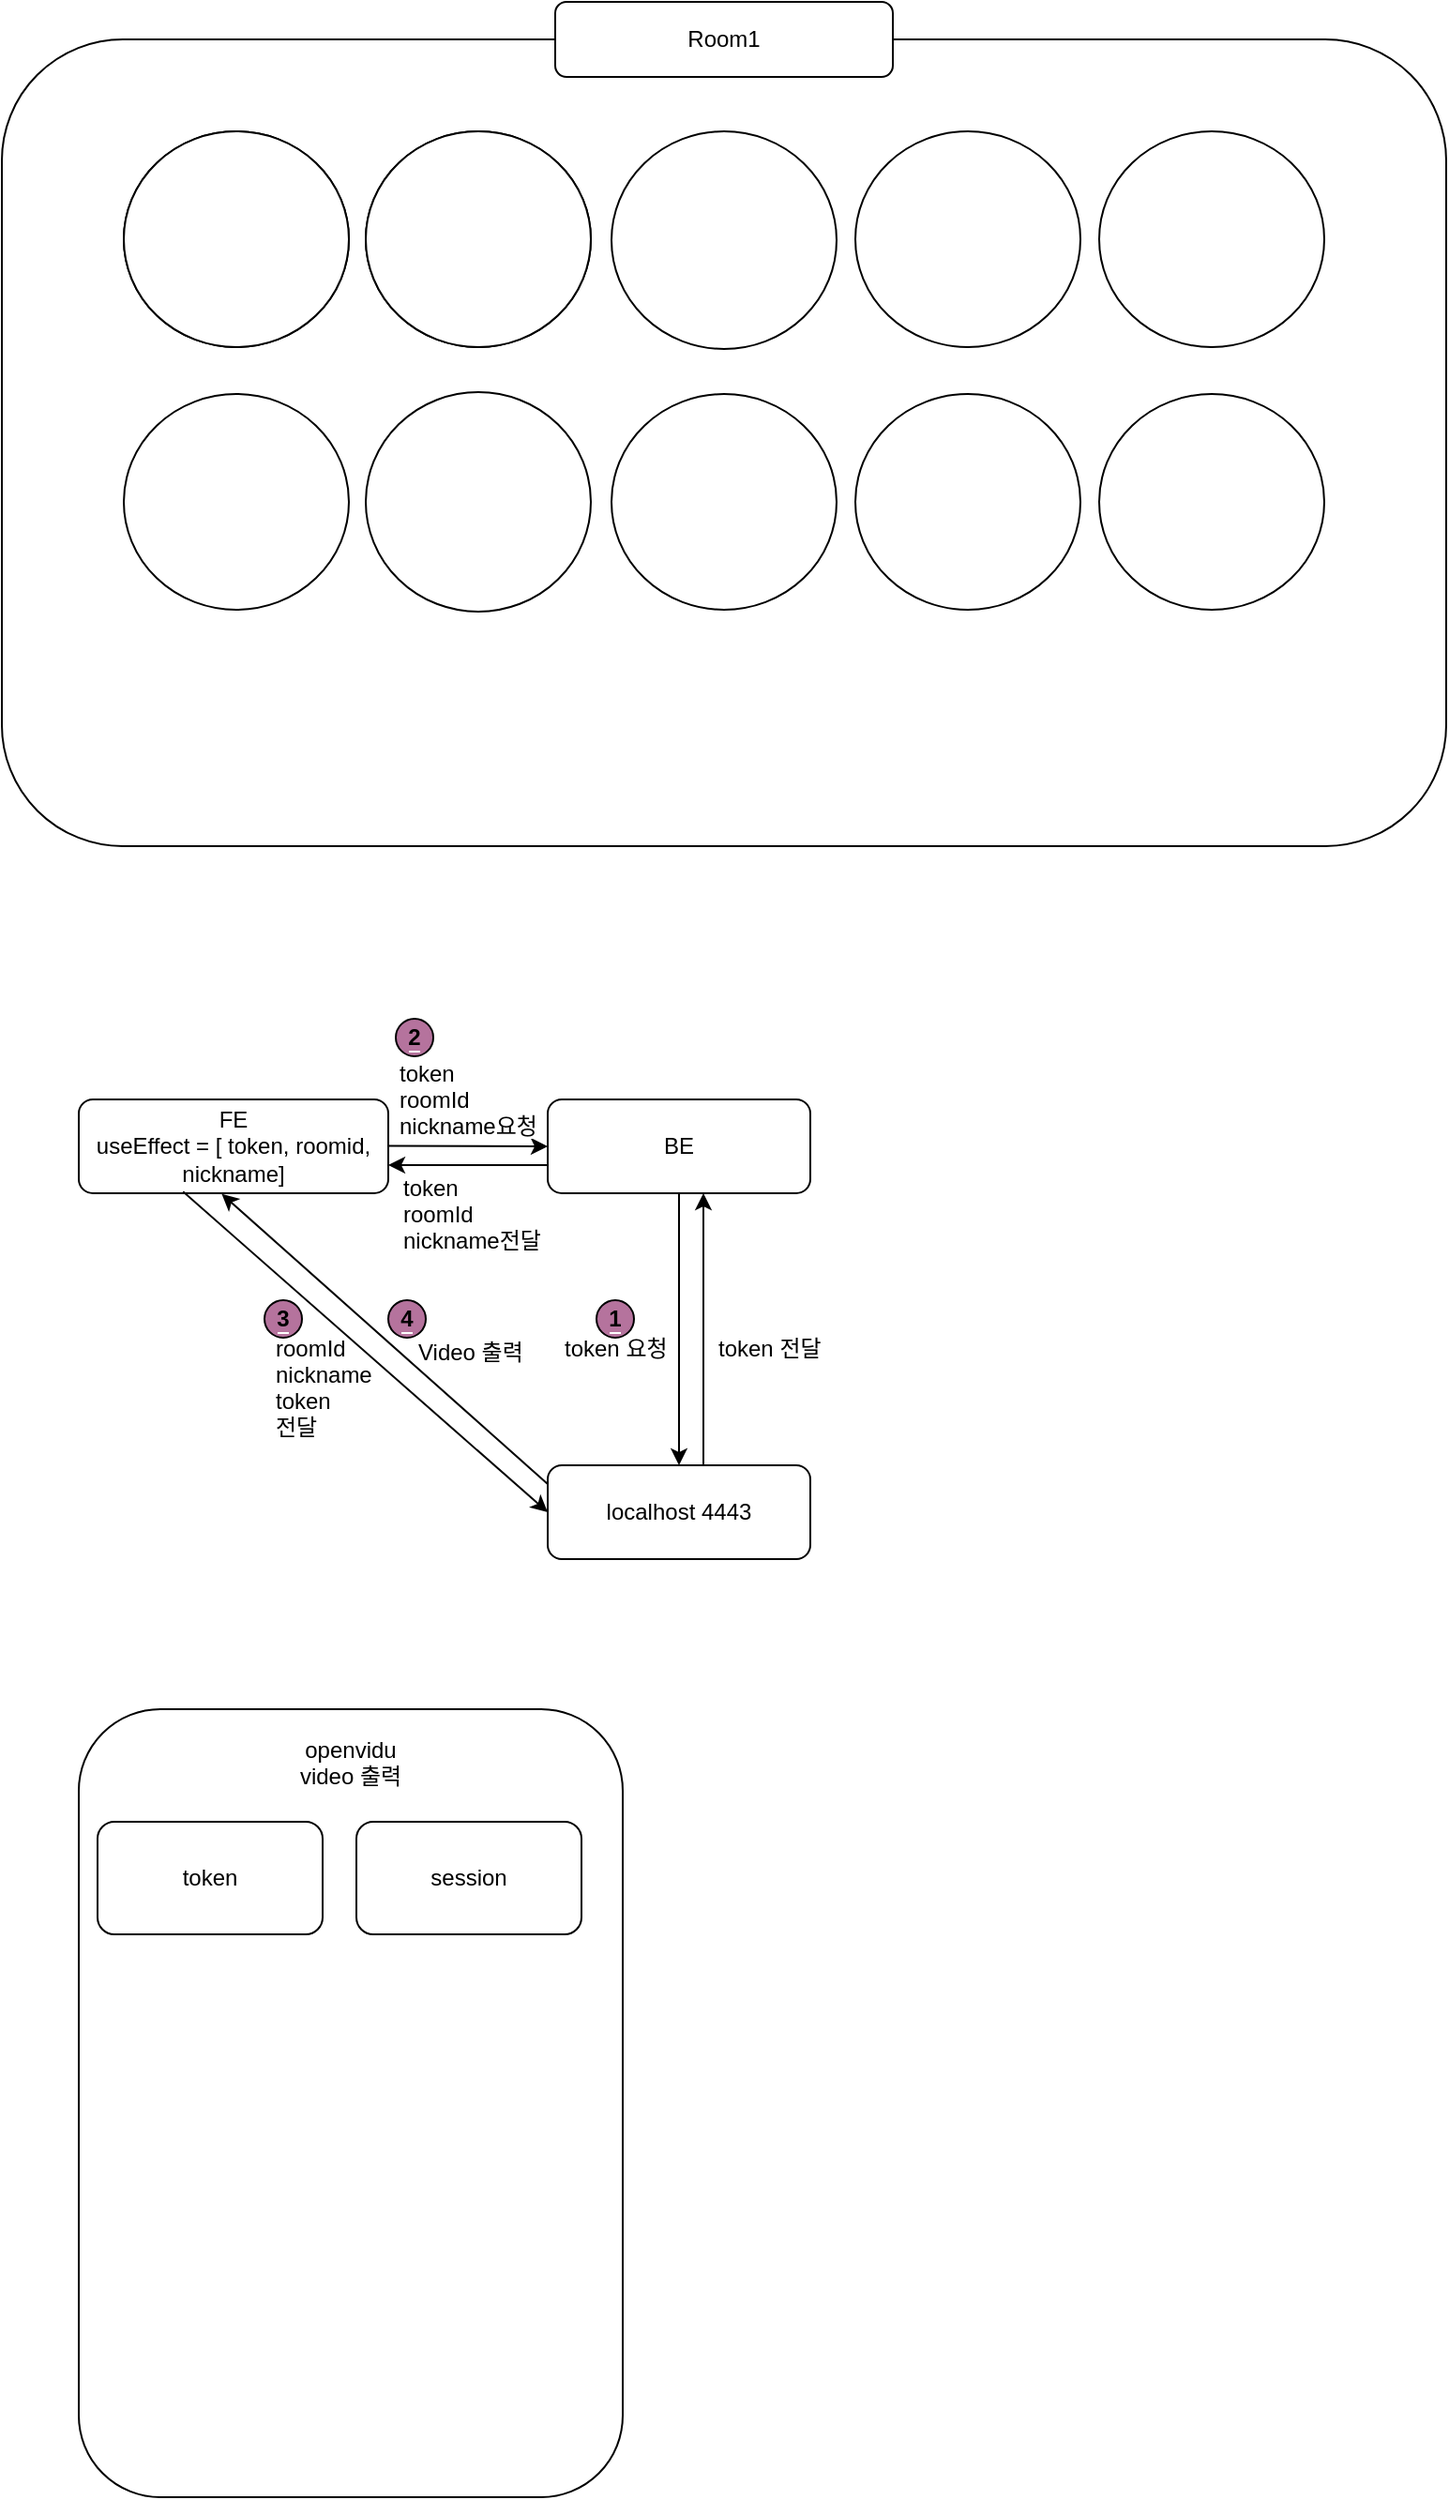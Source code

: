 <mxfile version="17.1.1" type="github">
  <diagram id="A1rt3nXb9GKF9Gh3-TdT" name="Page-1">
    <mxGraphModel dx="545" dy="301" grid="1" gridSize="10" guides="1" tooltips="1" connect="1" arrows="1" fold="1" page="1" pageScale="1" pageWidth="827" pageHeight="1169" math="0" shadow="0">
      <root>
        <mxCell id="0" />
        <mxCell id="1" parent="0" />
        <mxCell id="2wkd_Gz07CFqOtNj6Nzz-4" value="&lt;span style=&quot;background-color: rgb(255 , 255 , 255)&quot;&gt;BE&lt;br&gt;&lt;/span&gt;" style="rounded=1;whiteSpace=wrap;html=1;" parent="1" vertex="1">
          <mxGeometry x="320" y="585" width="140" height="50" as="geometry" />
        </mxCell>
        <mxCell id="2wkd_Gz07CFqOtNj6Nzz-6" value="&lt;span style=&quot;background-color: rgb(255 , 255 , 255)&quot;&gt;FE&lt;br&gt;useEffect = [ token, roomid, nickname]&lt;br&gt;&lt;/span&gt;" style="rounded=1;whiteSpace=wrap;html=1;" parent="1" vertex="1">
          <mxGeometry x="70" y="585" width="165" height="50" as="geometry" />
        </mxCell>
        <mxCell id="2wkd_Gz07CFqOtNj6Nzz-7" value="roomId&#xa;nickname&#xa;token &#xa;전달&#xa;" style="text;strokeColor=none;fillColor=none;align=left;verticalAlign=middle;spacingLeft=4;spacingRight=4;overflow=hidden;points=[[0,0.5],[1,0.5]];portConstraint=eastwest;rotatable=0;labelBackgroundColor=#FFFFFF;fontColor=#000000;" parent="1" vertex="1">
          <mxGeometry x="169" y="709" width="80" height="60" as="geometry" />
        </mxCell>
        <mxCell id="2wkd_Gz07CFqOtNj6Nzz-8" value="" style="endArrow=classic;html=1;rounded=0;fontColor=#000000;entryX=0;entryY=0.5;entryDx=0;entryDy=0;exitX=0.337;exitY=0.983;exitDx=0;exitDy=0;exitPerimeter=0;" parent="1" source="2wkd_Gz07CFqOtNj6Nzz-6" target="2wkd_Gz07CFqOtNj6Nzz-10" edge="1">
          <mxGeometry width="50" height="50" relative="1" as="geometry">
            <mxPoint x="153" y="640" as="sourcePoint" />
            <mxPoint x="180" y="535" as="targetPoint" />
          </mxGeometry>
        </mxCell>
        <mxCell id="2wkd_Gz07CFqOtNj6Nzz-10" value="localhost 4443" style="rounded=1;whiteSpace=wrap;html=1;" parent="1" vertex="1">
          <mxGeometry x="320" y="780" width="140" height="50" as="geometry" />
        </mxCell>
        <mxCell id="2wkd_Gz07CFqOtNj6Nzz-11" value="token 요청" style="text;strokeColor=none;fillColor=none;align=left;verticalAlign=middle;spacingLeft=4;spacingRight=4;overflow=hidden;points=[[0,0.5],[1,0.5]];portConstraint=eastwest;rotatable=0;labelBackgroundColor=#FFFFFF;fontColor=#000000;" parent="1" vertex="1">
          <mxGeometry x="323" y="702" width="80" height="30" as="geometry" />
        </mxCell>
        <mxCell id="2wkd_Gz07CFqOtNj6Nzz-14" value="" style="endArrow=classic;html=1;rounded=0;fontColor=#000000;entryX=0;entryY=0.5;entryDx=0;entryDy=0;" parent="1" target="2wkd_Gz07CFqOtNj6Nzz-4" edge="1">
          <mxGeometry width="50" height="50" relative="1" as="geometry">
            <mxPoint x="235" y="609.71" as="sourcePoint" />
            <mxPoint x="315" y="609.71" as="targetPoint" />
          </mxGeometry>
        </mxCell>
        <mxCell id="2wkd_Gz07CFqOtNj6Nzz-15" value="token&#xa;roomId&#xa;nickname요청" style="text;strokeColor=none;fillColor=none;align=left;verticalAlign=middle;spacingLeft=4;spacingRight=4;overflow=hidden;points=[[0,0.5],[1,0.5]];portConstraint=eastwest;rotatable=0;labelBackgroundColor=#FFFFFF;fontColor=#000000;" parent="1" vertex="1">
          <mxGeometry x="235" y="557" width="86" height="55" as="geometry" />
        </mxCell>
        <mxCell id="2wkd_Gz07CFqOtNj6Nzz-16" value="&lt;span style=&quot;background-color: rgb(181 , 115 , 157)&quot;&gt;&lt;b&gt;1&lt;/b&gt;&lt;/span&gt;" style="ellipse;whiteSpace=wrap;html=1;labelBackgroundColor=#FFFFFF;fontColor=#000000;fillColor=#B5739D;" parent="1" vertex="1">
          <mxGeometry x="346" y="692" width="20" height="20" as="geometry" />
        </mxCell>
        <mxCell id="2wkd_Gz07CFqOtNj6Nzz-17" value="&lt;span style=&quot;background-color: rgb(181 , 115 , 157)&quot;&gt;&lt;b&gt;3&lt;/b&gt;&lt;/span&gt;" style="ellipse;whiteSpace=wrap;html=1;labelBackgroundColor=#FFFFFF;fontColor=#000000;fillColor=#B5739D;" parent="1" vertex="1">
          <mxGeometry x="169" y="692" width="20" height="20" as="geometry" />
        </mxCell>
        <mxCell id="2wkd_Gz07CFqOtNj6Nzz-18" value="&lt;span style=&quot;background-color: rgb(181 , 115 , 157)&quot;&gt;&lt;b&gt;2&lt;/b&gt;&lt;/span&gt;" style="ellipse;whiteSpace=wrap;html=1;labelBackgroundColor=#FFFFFF;fontColor=#000000;fillColor=#B5739D;" parent="1" vertex="1">
          <mxGeometry x="239" y="542" width="20" height="20" as="geometry" />
        </mxCell>
        <mxCell id="2wkd_Gz07CFqOtNj6Nzz-19" value="" style="endArrow=classic;html=1;rounded=0;fontColor=#000000;entryX=0.5;entryY=0;entryDx=0;entryDy=0;exitX=0.5;exitY=1;exitDx=0;exitDy=0;" parent="1" source="2wkd_Gz07CFqOtNj6Nzz-4" target="2wkd_Gz07CFqOtNj6Nzz-10" edge="1">
          <mxGeometry width="50" height="50" relative="1" as="geometry">
            <mxPoint x="230" y="730" as="sourcePoint" />
            <mxPoint x="280" y="680" as="targetPoint" />
          </mxGeometry>
        </mxCell>
        <mxCell id="2wkd_Gz07CFqOtNj6Nzz-25" value="" style="endArrow=classic;html=1;rounded=0;fontColor=#000000;entryX=0.462;entryY=1.007;entryDx=0;entryDy=0;entryPerimeter=0;" parent="1" target="2wkd_Gz07CFqOtNj6Nzz-6" edge="1">
          <mxGeometry width="50" height="50" relative="1" as="geometry">
            <mxPoint x="320" y="790" as="sourcePoint" />
            <mxPoint x="370" y="740" as="targetPoint" />
          </mxGeometry>
        </mxCell>
        <mxCell id="2wkd_Gz07CFqOtNj6Nzz-26" value="Video 출력" style="text;strokeColor=none;fillColor=none;align=left;verticalAlign=middle;spacingLeft=4;spacingRight=4;overflow=hidden;points=[[0,0.5],[1,0.5]];portConstraint=eastwest;rotatable=0;labelBackgroundColor=#FFFFFF;fontColor=#000000;" parent="1" vertex="1">
          <mxGeometry x="245" y="704" width="80" height="30" as="geometry" />
        </mxCell>
        <mxCell id="2wkd_Gz07CFqOtNj6Nzz-27" value="&lt;span style=&quot;background-color: rgb(181 , 115 , 157)&quot;&gt;&lt;b&gt;4&lt;/b&gt;&lt;/span&gt;" style="ellipse;whiteSpace=wrap;html=1;labelBackgroundColor=#FFFFFF;fontColor=#000000;fillColor=#B5739D;" parent="1" vertex="1">
          <mxGeometry x="235" y="692" width="20" height="20" as="geometry" />
        </mxCell>
        <mxCell id="2wkd_Gz07CFqOtNj6Nzz-28" value="" style="endArrow=classic;html=1;rounded=0;fontColor=#000000;exitX=0.5;exitY=1;exitDx=0;exitDy=0;" parent="1" edge="1">
          <mxGeometry width="50" height="50" relative="1" as="geometry">
            <mxPoint x="403" y="779.5" as="sourcePoint" />
            <mxPoint x="403" y="635" as="targetPoint" />
          </mxGeometry>
        </mxCell>
        <mxCell id="2wkd_Gz07CFqOtNj6Nzz-30" value="token 전달" style="text;strokeColor=none;fillColor=none;align=left;verticalAlign=middle;spacingLeft=4;spacingRight=4;overflow=hidden;points=[[0,0.5],[1,0.5]];portConstraint=eastwest;rotatable=0;labelBackgroundColor=#FFFFFF;fontColor=#000000;" parent="1" vertex="1">
          <mxGeometry x="405" y="702" width="80" height="30" as="geometry" />
        </mxCell>
        <mxCell id="2wkd_Gz07CFqOtNj6Nzz-35" value="" style="endArrow=classic;html=1;rounded=0;fontColor=#000000;" parent="1" edge="1">
          <mxGeometry width="50" height="50" relative="1" as="geometry">
            <mxPoint x="320" y="620" as="sourcePoint" />
            <mxPoint x="235" y="620" as="targetPoint" />
          </mxGeometry>
        </mxCell>
        <mxCell id="2wkd_Gz07CFqOtNj6Nzz-36" value="token&#xa;roomId&#xa;nickname전달" style="text;strokeColor=none;fillColor=none;align=left;verticalAlign=middle;spacingLeft=4;spacingRight=4;overflow=hidden;points=[[0,0.5],[1,0.5]];portConstraint=eastwest;rotatable=0;labelBackgroundColor=#FFFFFF;fontColor=#000000;" parent="1" vertex="1">
          <mxGeometry x="237" y="618" width="86" height="55" as="geometry" />
        </mxCell>
        <mxCell id="2wkd_Gz07CFqOtNj6Nzz-37" value="openvidu&lt;br&gt;video 출력&lt;br&gt;" style="rounded=1;whiteSpace=wrap;html=1;labelBackgroundColor=none;fontColor=#000000;fillColor=#FFFFFF;align=center;verticalAlign=top;spacing=10;" parent="1" vertex="1">
          <mxGeometry x="70" y="910" width="290" height="420" as="geometry" />
        </mxCell>
        <mxCell id="2wkd_Gz07CFqOtNj6Nzz-39" value="token" style="rounded=1;whiteSpace=wrap;html=1;labelBackgroundColor=none;fontColor=#000000;fillColor=#FFFFFF;" parent="1" vertex="1">
          <mxGeometry x="80" y="970" width="120" height="60" as="geometry" />
        </mxCell>
        <mxCell id="2wkd_Gz07CFqOtNj6Nzz-40" value="session" style="rounded=1;whiteSpace=wrap;html=1;labelBackgroundColor=none;fontColor=#000000;fillColor=#FFFFFF;" parent="1" vertex="1">
          <mxGeometry x="218" y="970" width="120" height="60" as="geometry" />
        </mxCell>
        <mxCell id="2wkd_Gz07CFqOtNj6Nzz-41" value="" style="rounded=1;whiteSpace=wrap;html=1;labelBackgroundColor=none;fontColor=#000000;fillColor=#FFFFFF;" parent="1" vertex="1">
          <mxGeometry x="29" y="20" width="770" height="430" as="geometry" />
        </mxCell>
        <mxCell id="2wkd_Gz07CFqOtNj6Nzz-42" value="Room1" style="rounded=1;whiteSpace=wrap;html=1;labelBackgroundColor=none;fontColor=#000000;fillColor=#FFFFFF;" parent="1" vertex="1">
          <mxGeometry x="324" width="180" height="40" as="geometry" />
        </mxCell>
        <mxCell id="2wkd_Gz07CFqOtNj6Nzz-43" value="" style="ellipse;whiteSpace=wrap;html=1;labelBackgroundColor=none;fontColor=#000000;fillColor=#FFFFFF;" parent="1" vertex="1">
          <mxGeometry x="94" y="69" width="120" height="115" as="geometry" />
        </mxCell>
        <mxCell id="2wkd_Gz07CFqOtNj6Nzz-44" value="" style="ellipse;whiteSpace=wrap;html=1;labelBackgroundColor=none;fontColor=#000000;fillColor=#FFFFFF;" parent="1" vertex="1">
          <mxGeometry x="484" y="209" width="120" height="115" as="geometry" />
        </mxCell>
        <mxCell id="2wkd_Gz07CFqOtNj6Nzz-45" value="" style="ellipse;whiteSpace=wrap;html=1;labelBackgroundColor=none;fontColor=#000000;fillColor=#FFFFFF;" parent="1" vertex="1">
          <mxGeometry x="94" y="209" width="120" height="115" as="geometry" />
        </mxCell>
        <mxCell id="2wkd_Gz07CFqOtNj6Nzz-46" value="" style="ellipse;whiteSpace=wrap;html=1;labelBackgroundColor=none;fontColor=#000000;fillColor=#FFFFFF;" parent="1" vertex="1">
          <mxGeometry x="614" y="209" width="120" height="115" as="geometry" />
        </mxCell>
        <mxCell id="2wkd_Gz07CFqOtNj6Nzz-47" value="" style="ellipse;whiteSpace=wrap;html=1;labelBackgroundColor=none;fontColor=#000000;fillColor=#FFFFFF;" parent="1" vertex="1">
          <mxGeometry x="484" y="69" width="120" height="115" as="geometry" />
        </mxCell>
        <mxCell id="2wkd_Gz07CFqOtNj6Nzz-48" value="" style="ellipse;whiteSpace=wrap;html=1;labelBackgroundColor=none;fontColor=#000000;fillColor=#FFFFFF;" parent="1" vertex="1">
          <mxGeometry x="354" y="69" width="120" height="116" as="geometry" />
        </mxCell>
        <mxCell id="2wkd_Gz07CFqOtNj6Nzz-49" value="" style="ellipse;whiteSpace=wrap;html=1;labelBackgroundColor=none;fontColor=#000000;fillColor=#FFFFFF;" parent="1" vertex="1">
          <mxGeometry x="354" y="209" width="120" height="115" as="geometry" />
        </mxCell>
        <mxCell id="2wkd_Gz07CFqOtNj6Nzz-50" value="" style="ellipse;whiteSpace=wrap;html=1;labelBackgroundColor=none;fontColor=#000000;fillColor=#FFFFFF;" parent="1" vertex="1">
          <mxGeometry x="223" y="208" width="120" height="117" as="geometry" />
        </mxCell>
        <mxCell id="2wkd_Gz07CFqOtNj6Nzz-51" value="" style="ellipse;whiteSpace=wrap;html=1;labelBackgroundColor=none;fontColor=#000000;fillColor=#FFFFFF;" parent="1" vertex="1">
          <mxGeometry x="223" y="69" width="120" height="115" as="geometry" />
        </mxCell>
        <mxCell id="2wkd_Gz07CFqOtNj6Nzz-52" value="" style="ellipse;whiteSpace=wrap;html=1;labelBackgroundColor=none;fontColor=#000000;fillColor=#FFFFFF;" parent="1" vertex="1">
          <mxGeometry x="614" y="69" width="120" height="115" as="geometry" />
        </mxCell>
        <mxCell id="1-QUR93QamyhK0k9fkzL-1" value="" style="ellipse;whiteSpace=wrap;html=1;labelBackgroundColor=none;fontColor=#000000;fillColor=#FFFFFF;" vertex="1" parent="1">
          <mxGeometry x="94" y="69" width="120" height="115" as="geometry" />
        </mxCell>
        <mxCell id="1-QUR93QamyhK0k9fkzL-2" value="" style="ellipse;whiteSpace=wrap;html=1;labelBackgroundColor=none;fontColor=#000000;fillColor=#FFFFFF;" vertex="1" parent="1">
          <mxGeometry x="223" y="69" width="120" height="115" as="geometry" />
        </mxCell>
      </root>
    </mxGraphModel>
  </diagram>
</mxfile>
